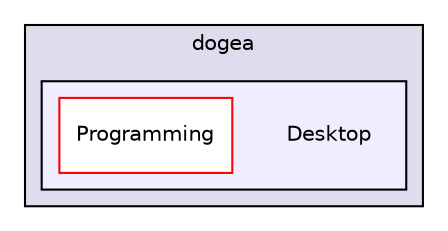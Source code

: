 digraph "C:/Users/dogea/Desktop" {
  compound=true
  node [ fontsize="10", fontname="Helvetica"];
  edge [ labelfontsize="10", labelfontname="Helvetica"];
  subgraph clusterdir_67210dd6f6d2c5f52514cb17cd786d12 {
    graph [ bgcolor="#ddddee", pencolor="black", label="dogea" fontname="Helvetica", fontsize="10", URL="dir_67210dd6f6d2c5f52514cb17cd786d12.html"]
  subgraph clusterdir_f63d0d575da77c6bfc7d5e50fe5c142b {
    graph [ bgcolor="#eeeeff", pencolor="black", label="" URL="dir_f63d0d575da77c6bfc7d5e50fe5c142b.html"];
    dir_f63d0d575da77c6bfc7d5e50fe5c142b [shape=plaintext label="Desktop"];
    dir_6fa360bcf935be72a787774764bc51b0 [shape=box label="Programming" color="red" fillcolor="white" style="filled" URL="dir_6fa360bcf935be72a787774764bc51b0.html"];
  }
  }
}
